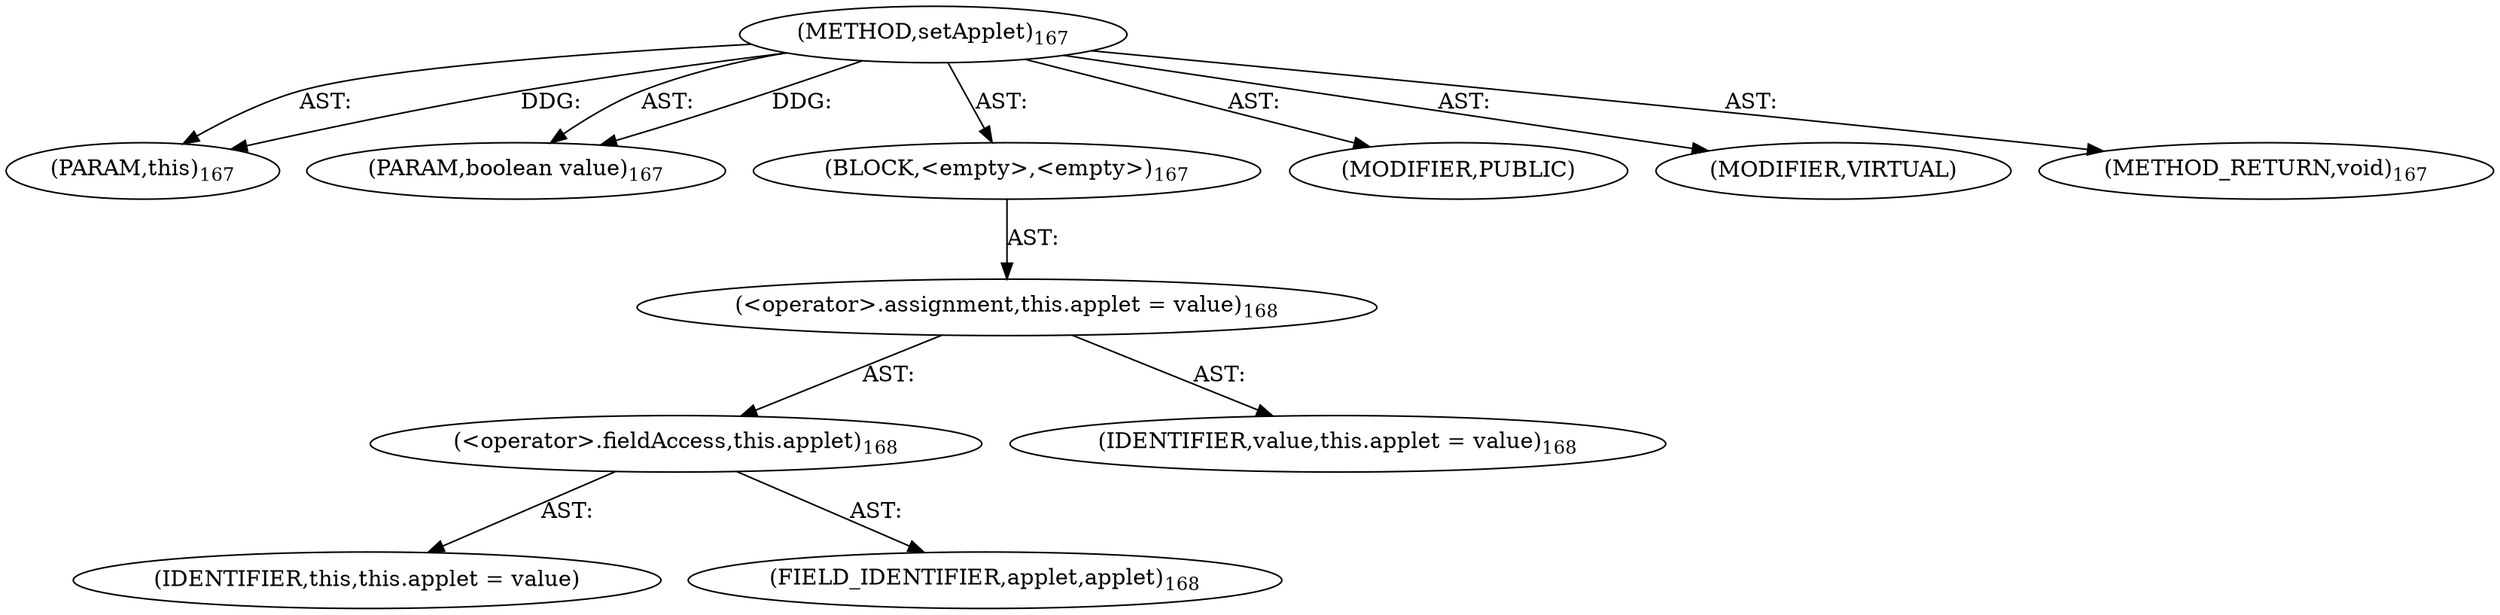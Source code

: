 digraph "setApplet" {  
"111669149702" [label = <(METHOD,setApplet)<SUB>167</SUB>> ]
"115964117009" [label = <(PARAM,this)<SUB>167</SUB>> ]
"115964117010" [label = <(PARAM,boolean value)<SUB>167</SUB>> ]
"25769803782" [label = <(BLOCK,&lt;empty&gt;,&lt;empty&gt;)<SUB>167</SUB>> ]
"30064771085" [label = <(&lt;operator&gt;.assignment,this.applet = value)<SUB>168</SUB>> ]
"30064771086" [label = <(&lt;operator&gt;.fieldAccess,this.applet)<SUB>168</SUB>> ]
"68719476765" [label = <(IDENTIFIER,this,this.applet = value)> ]
"55834574854" [label = <(FIELD_IDENTIFIER,applet,applet)<SUB>168</SUB>> ]
"68719476766" [label = <(IDENTIFIER,value,this.applet = value)<SUB>168</SUB>> ]
"133143986208" [label = <(MODIFIER,PUBLIC)> ]
"133143986209" [label = <(MODIFIER,VIRTUAL)> ]
"128849018886" [label = <(METHOD_RETURN,void)<SUB>167</SUB>> ]
  "111669149702" -> "115964117009"  [ label = "AST: "] 
  "111669149702" -> "115964117010"  [ label = "AST: "] 
  "111669149702" -> "25769803782"  [ label = "AST: "] 
  "111669149702" -> "133143986208"  [ label = "AST: "] 
  "111669149702" -> "133143986209"  [ label = "AST: "] 
  "111669149702" -> "128849018886"  [ label = "AST: "] 
  "25769803782" -> "30064771085"  [ label = "AST: "] 
  "30064771085" -> "30064771086"  [ label = "AST: "] 
  "30064771085" -> "68719476766"  [ label = "AST: "] 
  "30064771086" -> "68719476765"  [ label = "AST: "] 
  "30064771086" -> "55834574854"  [ label = "AST: "] 
  "111669149702" -> "115964117009"  [ label = "DDG: "] 
  "111669149702" -> "115964117010"  [ label = "DDG: "] 
}
